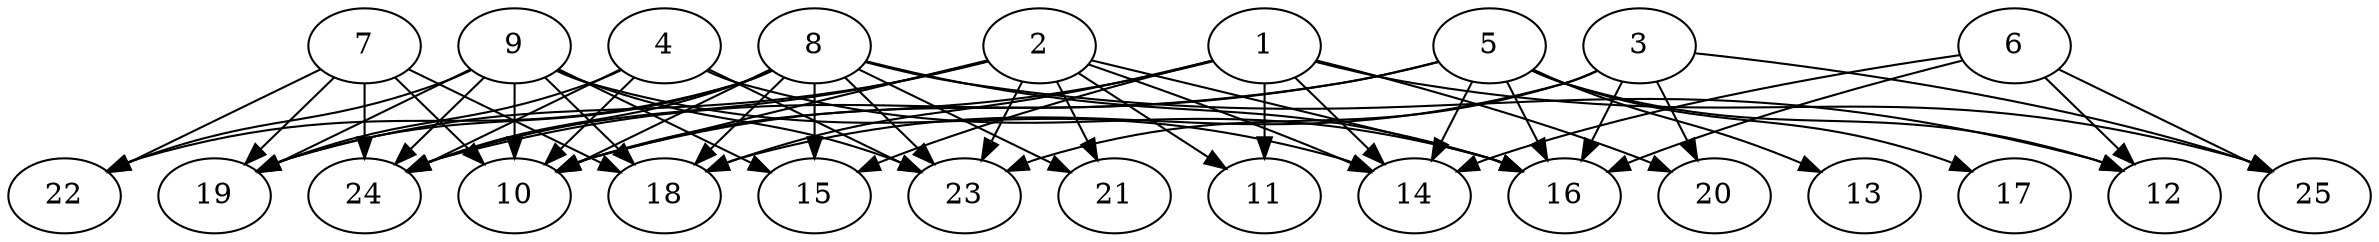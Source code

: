 // DAG automatically generated by daggen at Thu Oct  3 14:00:40 2019
// ./daggen --dot -n 25 --ccr 0.4 --fat 0.9 --regular 0.5 --density 0.7 --mindata 5242880 --maxdata 52428800 
digraph G {
  1 [size="114990080", alpha="0.12", expect_size="45996032"] 
  1 -> 10 [size ="45996032"]
  1 -> 11 [size ="45996032"]
  1 -> 14 [size ="45996032"]
  1 -> 15 [size ="45996032"]
  1 -> 18 [size ="45996032"]
  1 -> 20 [size ="45996032"]
  1 -> 25 [size ="45996032"]
  2 [size="52843520", alpha="0.10", expect_size="21137408"] 
  2 -> 10 [size ="21137408"]
  2 -> 11 [size ="21137408"]
  2 -> 14 [size ="21137408"]
  2 -> 16 [size ="21137408"]
  2 -> 19 [size ="21137408"]
  2 -> 21 [size ="21137408"]
  2 -> 23 [size ="21137408"]
  2 -> 24 [size ="21137408"]
  3 [size="108480000", alpha="0.08", expect_size="43392000"] 
  3 -> 16 [size ="43392000"]
  3 -> 18 [size ="43392000"]
  3 -> 20 [size ="43392000"]
  3 -> 23 [size ="43392000"]
  3 -> 25 [size ="43392000"]
  4 [size="107944960", alpha="0.11", expect_size="43177984"] 
  4 -> 10 [size ="43177984"]
  4 -> 16 [size ="43177984"]
  4 -> 19 [size ="43177984"]
  4 -> 23 [size ="43177984"]
  4 -> 24 [size ="43177984"]
  5 [size="58265600", alpha="0.07", expect_size="23306240"] 
  5 -> 10 [size ="23306240"]
  5 -> 12 [size ="23306240"]
  5 -> 13 [size ="23306240"]
  5 -> 14 [size ="23306240"]
  5 -> 16 [size ="23306240"]
  5 -> 17 [size ="23306240"]
  5 -> 24 [size ="23306240"]
  6 [size="67532800", alpha="0.00", expect_size="27013120"] 
  6 -> 12 [size ="27013120"]
  6 -> 14 [size ="27013120"]
  6 -> 16 [size ="27013120"]
  6 -> 25 [size ="27013120"]
  7 [size="83842560", alpha="0.17", expect_size="33537024"] 
  7 -> 10 [size ="33537024"]
  7 -> 18 [size ="33537024"]
  7 -> 19 [size ="33537024"]
  7 -> 22 [size ="33537024"]
  7 -> 24 [size ="33537024"]
  8 [size="89963520", alpha="0.16", expect_size="35985408"] 
  8 -> 10 [size ="35985408"]
  8 -> 12 [size ="35985408"]
  8 -> 15 [size ="35985408"]
  8 -> 16 [size ="35985408"]
  8 -> 18 [size ="35985408"]
  8 -> 19 [size ="35985408"]
  8 -> 21 [size ="35985408"]
  8 -> 22 [size ="35985408"]
  8 -> 23 [size ="35985408"]
  8 -> 24 [size ="35985408"]
  9 [size="115010560", alpha="0.18", expect_size="46004224"] 
  9 -> 10 [size ="46004224"]
  9 -> 14 [size ="46004224"]
  9 -> 15 [size ="46004224"]
  9 -> 18 [size ="46004224"]
  9 -> 19 [size ="46004224"]
  9 -> 22 [size ="46004224"]
  9 -> 23 [size ="46004224"]
  9 -> 24 [size ="46004224"]
  10 [size="108469760", alpha="0.18", expect_size="43387904"] 
  11 [size="81584640", alpha="0.02", expect_size="32633856"] 
  12 [size="32197120", alpha="0.16", expect_size="12878848"] 
  13 [size="88837120", alpha="0.16", expect_size="35534848"] 
  14 [size="15692800", alpha="0.17", expect_size="6277120"] 
  15 [size="82949120", alpha="0.05", expect_size="33179648"] 
  16 [size="125647360", alpha="0.11", expect_size="50258944"] 
  17 [size="128453120", alpha="0.02", expect_size="51381248"] 
  18 [size="112655360", alpha="0.08", expect_size="45062144"] 
  19 [size="91289600", alpha="0.17", expect_size="36515840"] 
  20 [size="78776320", alpha="0.05", expect_size="31510528"] 
  21 [size="68917760", alpha="0.11", expect_size="27567104"] 
  22 [size="81249280", alpha="0.03", expect_size="32499712"] 
  23 [size="60413440", alpha="0.12", expect_size="24165376"] 
  24 [size="39001600", alpha="0.16", expect_size="15600640"] 
  25 [size="21803520", alpha="0.09", expect_size="8721408"] 
}
